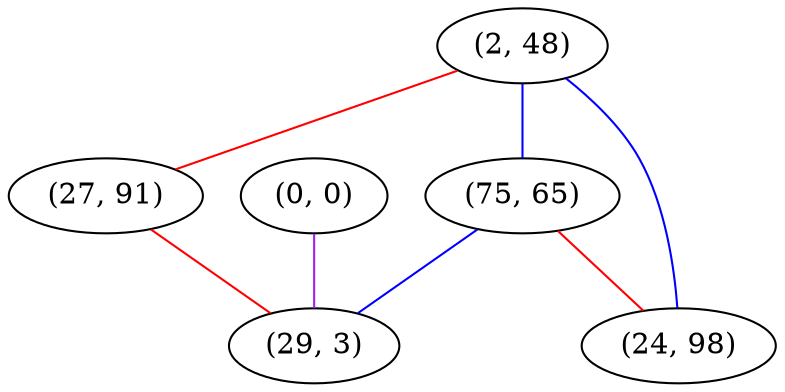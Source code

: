 graph "" {
"(2, 48)";
"(0, 0)";
"(27, 91)";
"(75, 65)";
"(24, 98)";
"(29, 3)";
"(2, 48)" -- "(75, 65)"  [color=blue, key=0, weight=3];
"(2, 48)" -- "(27, 91)"  [color=red, key=0, weight=1];
"(2, 48)" -- "(24, 98)"  [color=blue, key=0, weight=3];
"(0, 0)" -- "(29, 3)"  [color=purple, key=0, weight=4];
"(27, 91)" -- "(29, 3)"  [color=red, key=0, weight=1];
"(75, 65)" -- "(24, 98)"  [color=red, key=0, weight=1];
"(75, 65)" -- "(29, 3)"  [color=blue, key=0, weight=3];
}
